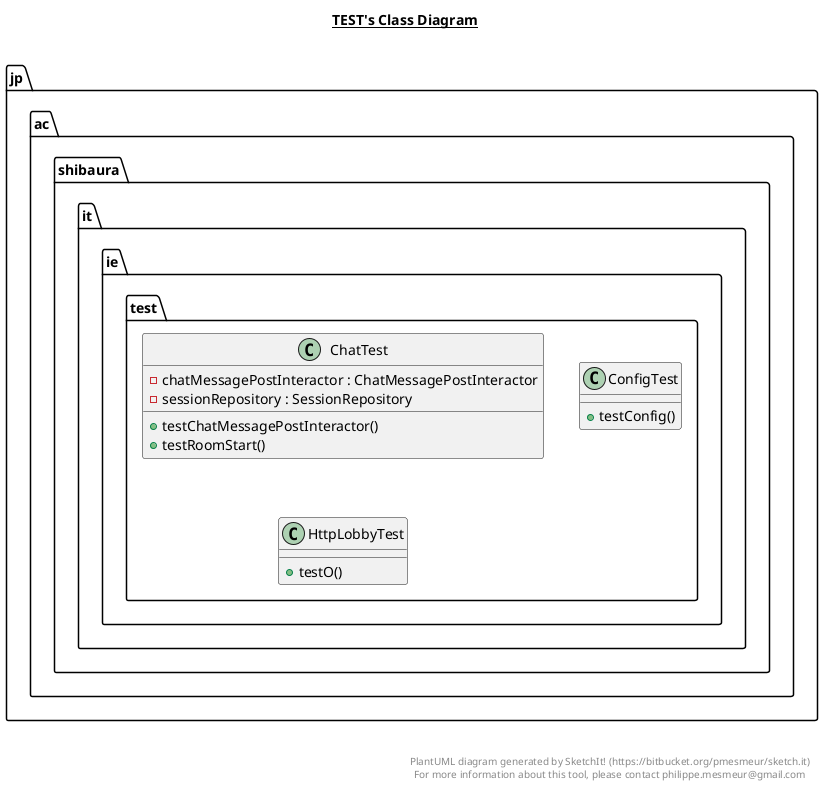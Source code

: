 @startuml

title __TEST's Class Diagram__\n

  namespace jp.ac.shibaura.it.ie {
    namespace test {
      class jp.ac.shibaura.it.ie.test.ChatTest {
          - chatMessagePostInteractor : ChatMessagePostInteractor
          - sessionRepository : SessionRepository
          + testChatMessagePostInteractor()
          + testRoomStart()
      }
    }
  }
  

  namespace jp.ac.shibaura.it.ie {
    namespace test {
      class jp.ac.shibaura.it.ie.test.ConfigTest {
          + testConfig()
      }
    }
  }
  

  namespace jp.ac.shibaura.it.ie {
    namespace test {
      class jp.ac.shibaura.it.ie.test.HttpLobbyTest {
          + testO()
      }
    }
  }
  



right footer


PlantUML diagram generated by SketchIt! (https://bitbucket.org/pmesmeur/sketch.it)
For more information about this tool, please contact philippe.mesmeur@gmail.com
endfooter

@enduml
